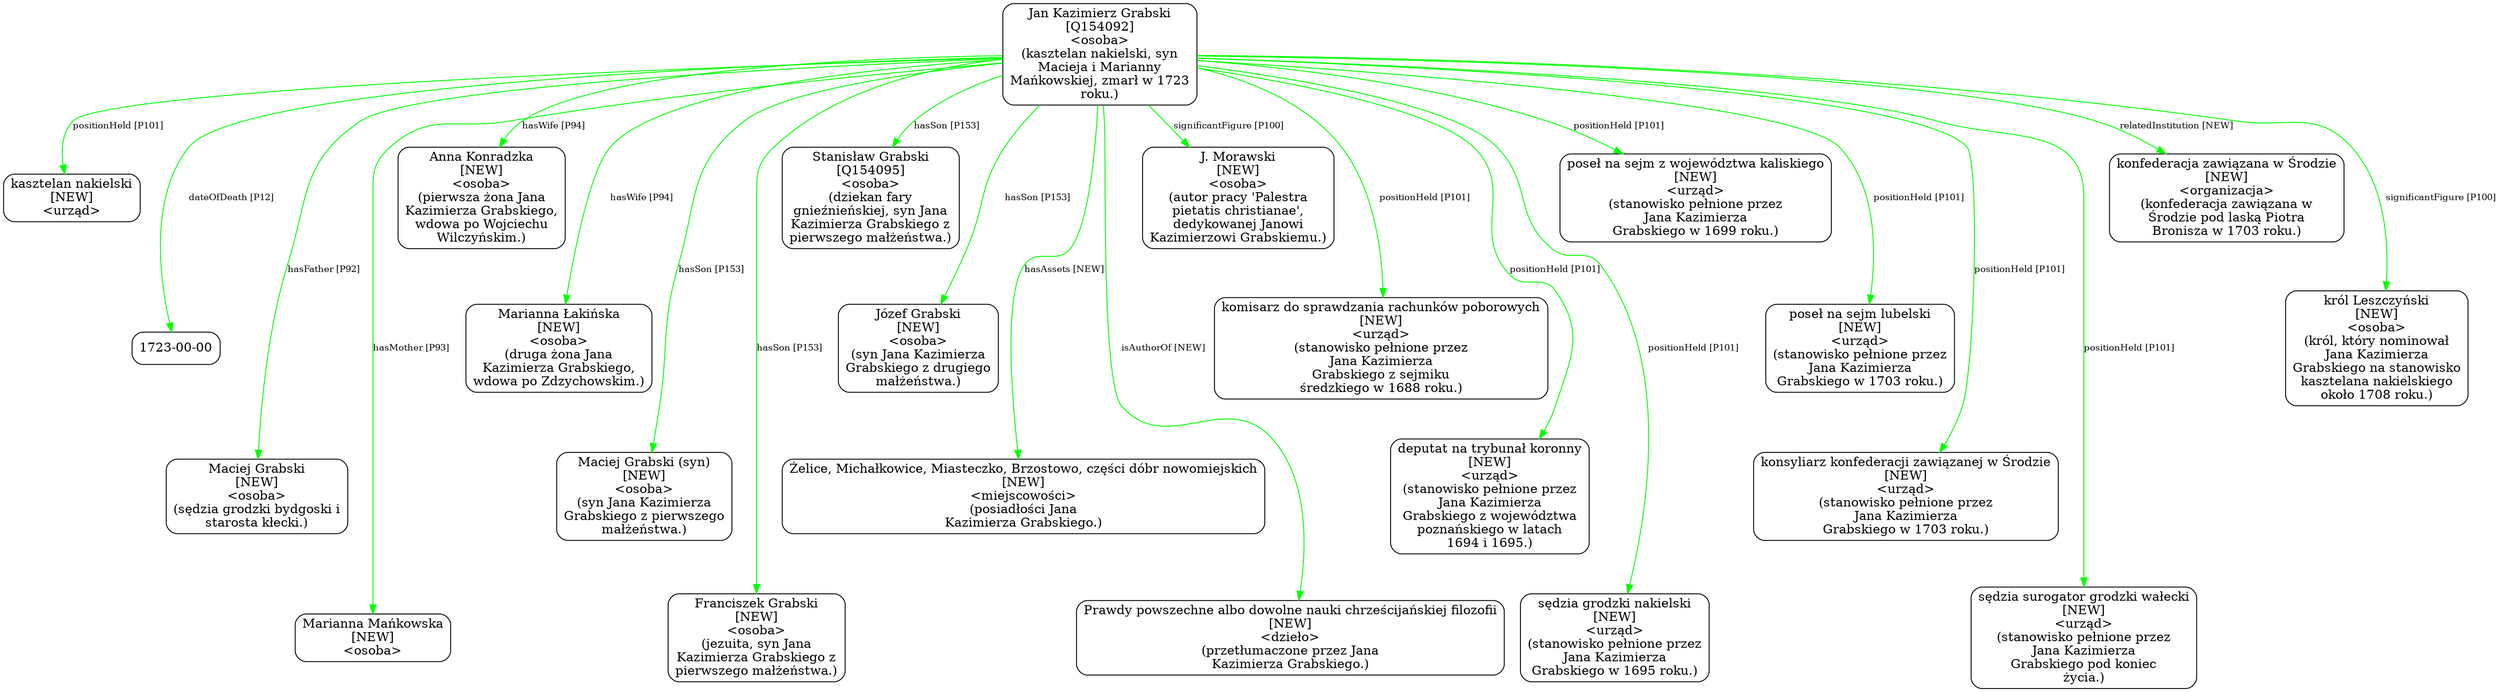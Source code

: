 digraph {
	node [shape=box,
		style=rounded
	];
	edge [fontsize=10];
	"Jan Kazimierz Grabski
[Q154092]
<osoba>
(kasztelan nakielski, syn
Macieja i Marianny
Mańkowskiej, zmarł w 1723
roku.)"	[color=black,
		label="Jan Kazimierz Grabski
[Q154092]
<osoba>
(kasztelan nakielski, syn
Macieja i Marianny
Mańkowskiej, zmarł w 1723
roku.)"];
	"Jan Kazimierz Grabski
[Q154092]
<osoba>
(kasztelan nakielski, syn
Macieja i Marianny
Mańkowskiej, zmarł w 1723
roku.)" -> "kasztelan nakielski
[NEW]
<urząd>"	[color=green,
		label="positionHeld [P101]",
		minlen=1];
	"Jan Kazimierz Grabski
[Q154092]
<osoba>
(kasztelan nakielski, syn
Macieja i Marianny
Mańkowskiej, zmarł w 1723
roku.)" -> "1723-00-00"	[color=green,
		label="dateOfDeath [P12]",
		minlen=2];
	"Jan Kazimierz Grabski
[Q154092]
<osoba>
(kasztelan nakielski, syn
Macieja i Marianny
Mańkowskiej, zmarł w 1723
roku.)" -> "Maciej Grabski
[NEW]
<osoba>
(sędzia grodzki bydgoski i
starosta kłecki.)"	[color=green,
		label="hasFather [P92]",
		minlen=3];
	"Jan Kazimierz Grabski
[Q154092]
<osoba>
(kasztelan nakielski, syn
Macieja i Marianny
Mańkowskiej, zmarł w 1723
roku.)" -> "Marianna Mańkowska
[NEW]
<osoba>"	[color=green,
		label="hasMother [P93]",
		minlen=4];
	"Jan Kazimierz Grabski
[Q154092]
<osoba>
(kasztelan nakielski, syn
Macieja i Marianny
Mańkowskiej, zmarł w 1723
roku.)" -> "Anna Konradzka
[NEW]
<osoba>
(pierwsza żona Jana
Kazimierza Grabskiego,
wdowa po Wojciechu
Wilczyńskim.)"	[color=green,
		label="hasWife [P94]",
		minlen=1];
	"Jan Kazimierz Grabski
[Q154092]
<osoba>
(kasztelan nakielski, syn
Macieja i Marianny
Mańkowskiej, zmarł w 1723
roku.)" -> "Marianna Łakińska
[NEW]
<osoba>
(druga żona Jana
Kazimierza Grabskiego,
wdowa po Zdzychowskim.)"	[color=green,
		label="hasWife [P94]",
		minlen=2];
	"Jan Kazimierz Grabski
[Q154092]
<osoba>
(kasztelan nakielski, syn
Macieja i Marianny
Mańkowskiej, zmarł w 1723
roku.)" -> "Maciej Grabski (syn)
[NEW]
<osoba>
(syn Jana Kazimierza
Grabskiego z pierwszego
małżeństwa.)"	[color=green,
		label="hasSon [P153]",
		minlen=3];
	"Jan Kazimierz Grabski
[Q154092]
<osoba>
(kasztelan nakielski, syn
Macieja i Marianny
Mańkowskiej, zmarł w 1723
roku.)" -> "Franciszek Grabski
[NEW]
<osoba>
(jezuita, syn Jana
Kazimierza Grabskiego z
pierwszego małżeństwa.)"	[color=green,
		label="hasSon [P153]",
		minlen=4];
	"Jan Kazimierz Grabski
[Q154092]
<osoba>
(kasztelan nakielski, syn
Macieja i Marianny
Mańkowskiej, zmarł w 1723
roku.)" -> "Stanisław Grabski
[Q154095]
<osoba>
(dziekan fary
gnieźnieńskiej, syn Jana
Kazimierza Grabskiego z
pierwszego małżeństwa.)"	[color=green,
		label="hasSon [P153]",
		minlen=1];
	"Jan Kazimierz Grabski
[Q154092]
<osoba>
(kasztelan nakielski, syn
Macieja i Marianny
Mańkowskiej, zmarł w 1723
roku.)" -> "Józef Grabski
[NEW]
<osoba>
(syn Jana Kazimierza
Grabskiego z drugiego
małżeństwa.)"	[color=green,
		label="hasSon [P153]",
		minlen=2];
	"Jan Kazimierz Grabski
[Q154092]
<osoba>
(kasztelan nakielski, syn
Macieja i Marianny
Mańkowskiej, zmarł w 1723
roku.)" -> "Żelice, Michałkowice, Miasteczko, Brzostowo, części dóbr nowomiejskich
[NEW]
<miejscowości>
(posiadłości Jana
Kazimierza \
Grabskiego.)"	[color=green,
		label="hasAssets [NEW]",
		minlen=3];
	"Jan Kazimierz Grabski
[Q154092]
<osoba>
(kasztelan nakielski, syn
Macieja i Marianny
Mańkowskiej, zmarł w 1723
roku.)" -> "Prawdy powszechne albo dowolne nauki chrześcijańskiej filozofii
[NEW]
<dzieło>
(przetłumaczone przez Jana
Kazimierza Grabskiego.)"	[color=green,
		label="isAuthorOf [NEW]",
		minlen=4];
	"Jan Kazimierz Grabski
[Q154092]
<osoba>
(kasztelan nakielski, syn
Macieja i Marianny
Mańkowskiej, zmarł w 1723
roku.)" -> "J. Morawski
[NEW]
<osoba>
(autor pracy 'Palestra
pietatis christianae',
dedykowanej Janowi
Kazimierzowi Grabskiemu.)"	[color=green,
		label="significantFigure [P100]",
		minlen=1];
	"Jan Kazimierz Grabski
[Q154092]
<osoba>
(kasztelan nakielski, syn
Macieja i Marianny
Mańkowskiej, zmarł w 1723
roku.)" -> "komisarz do sprawdzania rachunków poborowych
[NEW]
<urząd>
(stanowisko pełnione przez
Jana Kazimierza
Grabskiego z sejmiku
średzkiego \
w 1688 roku.)"	[color=green,
		label="positionHeld [P101]",
		minlen=2];
	"Jan Kazimierz Grabski
[Q154092]
<osoba>
(kasztelan nakielski, syn
Macieja i Marianny
Mańkowskiej, zmarł w 1723
roku.)" -> "deputat na trybunał koronny
[NEW]
<urząd>
(stanowisko pełnione przez
Jana Kazimierza
Grabskiego z województwa
poznańskiego \
w latach
1694 i 1695.)"	[color=green,
		label="positionHeld [P101]",
		minlen=3];
	"Jan Kazimierz Grabski
[Q154092]
<osoba>
(kasztelan nakielski, syn
Macieja i Marianny
Mańkowskiej, zmarł w 1723
roku.)" -> "sędzia grodzki nakielski
[NEW]
<urząd>
(stanowisko pełnione przez
Jana Kazimierza
Grabskiego w 1695 roku.)"	[color=green,
		label="positionHeld [P101]",
		minlen=4];
	"Jan Kazimierz Grabski
[Q154092]
<osoba>
(kasztelan nakielski, syn
Macieja i Marianny
Mańkowskiej, zmarł w 1723
roku.)" -> "poseł na sejm z województwa kaliskiego
[NEW]
<urząd>
(stanowisko pełnione przez
Jana Kazimierza
Grabskiego w 1699 roku.)"	[color=green,
		label="positionHeld [P101]",
		minlen=1];
	"Jan Kazimierz Grabski
[Q154092]
<osoba>
(kasztelan nakielski, syn
Macieja i Marianny
Mańkowskiej, zmarł w 1723
roku.)" -> "poseł na sejm lubelski
[NEW]
<urząd>
(stanowisko pełnione przez
Jana Kazimierza
Grabskiego w 1703 roku.)"	[color=green,
		label="positionHeld [P101]",
		minlen=2];
	"Jan Kazimierz Grabski
[Q154092]
<osoba>
(kasztelan nakielski, syn
Macieja i Marianny
Mańkowskiej, zmarł w 1723
roku.)" -> "konsyliarz konfederacji zawiązanej w Środzie
[NEW]
<urząd>
(stanowisko pełnione przez
Jana Kazimierza
Grabskiego w 1703 roku.)"	[color=green,
		label="positionHeld [P101]",
		minlen=3];
	"Jan Kazimierz Grabski
[Q154092]
<osoba>
(kasztelan nakielski, syn
Macieja i Marianny
Mańkowskiej, zmarł w 1723
roku.)" -> "sędzia surogator grodzki wałecki
[NEW]
<urząd>
(stanowisko pełnione przez
Jana Kazimierza
Grabskiego pod koniec
życia.)"	[color=green,
		label="positionHeld [P101]",
		minlen=4];
	"Jan Kazimierz Grabski
[Q154092]
<osoba>
(kasztelan nakielski, syn
Macieja i Marianny
Mańkowskiej, zmarł w 1723
roku.)" -> "konfederacja zawiązana w Środzie
[NEW]
<organizacja>
(konfederacja zawiązana w
Środzie pod laską Piotra
Bronisza w 1703 roku.)"	[color=green,
		label="relatedInstitution [NEW]",
		minlen=1];
	"Jan Kazimierz Grabski
[Q154092]
<osoba>
(kasztelan nakielski, syn
Macieja i Marianny
Mańkowskiej, zmarł w 1723
roku.)" -> "król Leszczyński
[NEW]
<osoba>
(król, który nominował
Jana Kazimierza
Grabskiego na stanowisko
kasztelana nakielskiego
około \
1708 roku.)"	[color=green,
		label="significantFigure [P100]",
		minlen=2];
}
